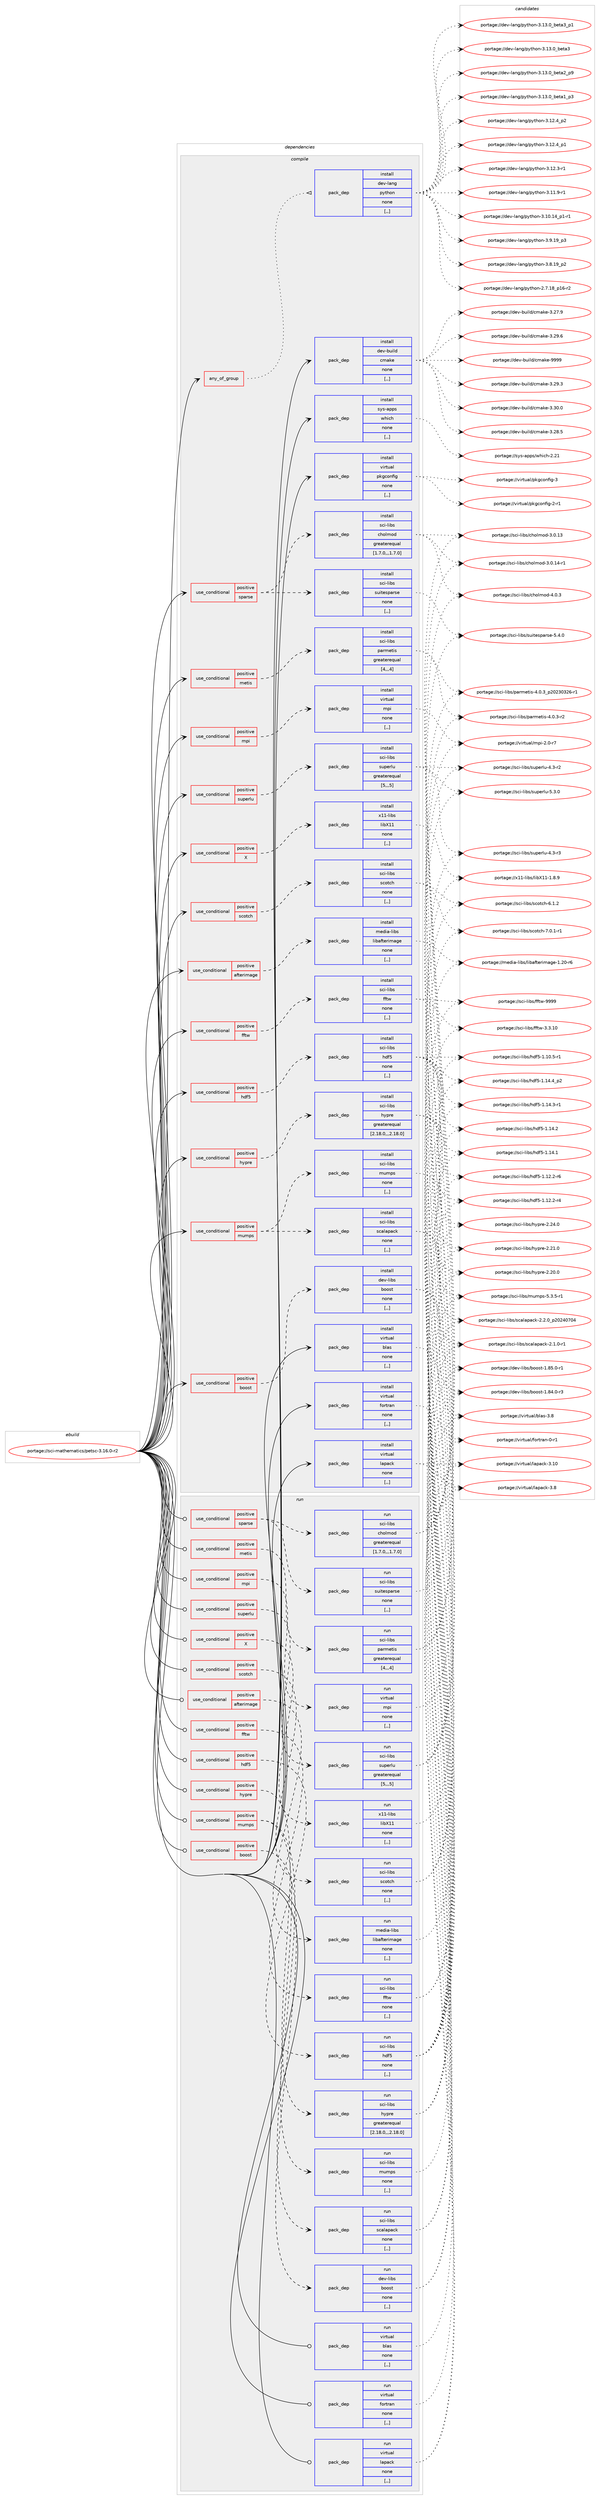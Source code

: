 digraph prolog {

# *************
# Graph options
# *************

newrank=true;
concentrate=true;
compound=true;
graph [rankdir=LR,fontname=Helvetica,fontsize=10,ranksep=1.5];#, ranksep=2.5, nodesep=0.2];
edge  [arrowhead=vee];
node  [fontname=Helvetica,fontsize=10];

# **********
# The ebuild
# **********

subgraph cluster_leftcol {
color=gray;
rank=same;
label=<<i>ebuild</i>>;
id [label="portage://sci-mathematics/petsc-3.16.0-r2", color=red, width=4, href="../sci-mathematics/petsc-3.16.0-r2.svg"];
}

# ****************
# The dependencies
# ****************

subgraph cluster_midcol {
color=gray;
label=<<i>dependencies</i>>;
subgraph cluster_compile {
fillcolor="#eeeeee";
style=filled;
label=<<i>compile</i>>;
subgraph any2677 {
dependency406835 [label=<<TABLE BORDER="0" CELLBORDER="1" CELLSPACING="0" CELLPADDING="4"><TR><TD CELLPADDING="10">any_of_group</TD></TR></TABLE>>, shape=none, color=red];subgraph pack295906 {
dependency406836 [label=<<TABLE BORDER="0" CELLBORDER="1" CELLSPACING="0" CELLPADDING="4" WIDTH="220"><TR><TD ROWSPAN="6" CELLPADDING="30">pack_dep</TD></TR><TR><TD WIDTH="110">install</TD></TR><TR><TD>dev-lang</TD></TR><TR><TD>python</TD></TR><TR><TD>none</TD></TR><TR><TD>[,,]</TD></TR></TABLE>>, shape=none, color=blue];
}
dependency406835:e -> dependency406836:w [weight=20,style="dotted",arrowhead="oinv"];
}
id:e -> dependency406835:w [weight=20,style="solid",arrowhead="vee"];
subgraph cond108031 {
dependency406837 [label=<<TABLE BORDER="0" CELLBORDER="1" CELLSPACING="0" CELLPADDING="4"><TR><TD ROWSPAN="3" CELLPADDING="10">use_conditional</TD></TR><TR><TD>positive</TD></TR><TR><TD>X</TD></TR></TABLE>>, shape=none, color=red];
subgraph pack295907 {
dependency406838 [label=<<TABLE BORDER="0" CELLBORDER="1" CELLSPACING="0" CELLPADDING="4" WIDTH="220"><TR><TD ROWSPAN="6" CELLPADDING="30">pack_dep</TD></TR><TR><TD WIDTH="110">install</TD></TR><TR><TD>x11-libs</TD></TR><TR><TD>libX11</TD></TR><TR><TD>none</TD></TR><TR><TD>[,,]</TD></TR></TABLE>>, shape=none, color=blue];
}
dependency406837:e -> dependency406838:w [weight=20,style="dashed",arrowhead="vee"];
}
id:e -> dependency406837:w [weight=20,style="solid",arrowhead="vee"];
subgraph cond108032 {
dependency406839 [label=<<TABLE BORDER="0" CELLBORDER="1" CELLSPACING="0" CELLPADDING="4"><TR><TD ROWSPAN="3" CELLPADDING="10">use_conditional</TD></TR><TR><TD>positive</TD></TR><TR><TD>afterimage</TD></TR></TABLE>>, shape=none, color=red];
subgraph pack295908 {
dependency406840 [label=<<TABLE BORDER="0" CELLBORDER="1" CELLSPACING="0" CELLPADDING="4" WIDTH="220"><TR><TD ROWSPAN="6" CELLPADDING="30">pack_dep</TD></TR><TR><TD WIDTH="110">install</TD></TR><TR><TD>media-libs</TD></TR><TR><TD>libafterimage</TD></TR><TR><TD>none</TD></TR><TR><TD>[,,]</TD></TR></TABLE>>, shape=none, color=blue];
}
dependency406839:e -> dependency406840:w [weight=20,style="dashed",arrowhead="vee"];
}
id:e -> dependency406839:w [weight=20,style="solid",arrowhead="vee"];
subgraph cond108033 {
dependency406841 [label=<<TABLE BORDER="0" CELLBORDER="1" CELLSPACING="0" CELLPADDING="4"><TR><TD ROWSPAN="3" CELLPADDING="10">use_conditional</TD></TR><TR><TD>positive</TD></TR><TR><TD>boost</TD></TR></TABLE>>, shape=none, color=red];
subgraph pack295909 {
dependency406842 [label=<<TABLE BORDER="0" CELLBORDER="1" CELLSPACING="0" CELLPADDING="4" WIDTH="220"><TR><TD ROWSPAN="6" CELLPADDING="30">pack_dep</TD></TR><TR><TD WIDTH="110">install</TD></TR><TR><TD>dev-libs</TD></TR><TR><TD>boost</TD></TR><TR><TD>none</TD></TR><TR><TD>[,,]</TD></TR></TABLE>>, shape=none, color=blue];
}
dependency406841:e -> dependency406842:w [weight=20,style="dashed",arrowhead="vee"];
}
id:e -> dependency406841:w [weight=20,style="solid",arrowhead="vee"];
subgraph cond108034 {
dependency406843 [label=<<TABLE BORDER="0" CELLBORDER="1" CELLSPACING="0" CELLPADDING="4"><TR><TD ROWSPAN="3" CELLPADDING="10">use_conditional</TD></TR><TR><TD>positive</TD></TR><TR><TD>fftw</TD></TR></TABLE>>, shape=none, color=red];
subgraph pack295910 {
dependency406844 [label=<<TABLE BORDER="0" CELLBORDER="1" CELLSPACING="0" CELLPADDING="4" WIDTH="220"><TR><TD ROWSPAN="6" CELLPADDING="30">pack_dep</TD></TR><TR><TD WIDTH="110">install</TD></TR><TR><TD>sci-libs</TD></TR><TR><TD>fftw</TD></TR><TR><TD>none</TD></TR><TR><TD>[,,]</TD></TR></TABLE>>, shape=none, color=blue];
}
dependency406843:e -> dependency406844:w [weight=20,style="dashed",arrowhead="vee"];
}
id:e -> dependency406843:w [weight=20,style="solid",arrowhead="vee"];
subgraph cond108035 {
dependency406845 [label=<<TABLE BORDER="0" CELLBORDER="1" CELLSPACING="0" CELLPADDING="4"><TR><TD ROWSPAN="3" CELLPADDING="10">use_conditional</TD></TR><TR><TD>positive</TD></TR><TR><TD>hdf5</TD></TR></TABLE>>, shape=none, color=red];
subgraph pack295911 {
dependency406846 [label=<<TABLE BORDER="0" CELLBORDER="1" CELLSPACING="0" CELLPADDING="4" WIDTH="220"><TR><TD ROWSPAN="6" CELLPADDING="30">pack_dep</TD></TR><TR><TD WIDTH="110">install</TD></TR><TR><TD>sci-libs</TD></TR><TR><TD>hdf5</TD></TR><TR><TD>none</TD></TR><TR><TD>[,,]</TD></TR></TABLE>>, shape=none, color=blue];
}
dependency406845:e -> dependency406846:w [weight=20,style="dashed",arrowhead="vee"];
}
id:e -> dependency406845:w [weight=20,style="solid",arrowhead="vee"];
subgraph cond108036 {
dependency406847 [label=<<TABLE BORDER="0" CELLBORDER="1" CELLSPACING="0" CELLPADDING="4"><TR><TD ROWSPAN="3" CELLPADDING="10">use_conditional</TD></TR><TR><TD>positive</TD></TR><TR><TD>hypre</TD></TR></TABLE>>, shape=none, color=red];
subgraph pack295912 {
dependency406848 [label=<<TABLE BORDER="0" CELLBORDER="1" CELLSPACING="0" CELLPADDING="4" WIDTH="220"><TR><TD ROWSPAN="6" CELLPADDING="30">pack_dep</TD></TR><TR><TD WIDTH="110">install</TD></TR><TR><TD>sci-libs</TD></TR><TR><TD>hypre</TD></TR><TR><TD>greaterequal</TD></TR><TR><TD>[2.18.0,,,2.18.0]</TD></TR></TABLE>>, shape=none, color=blue];
}
dependency406847:e -> dependency406848:w [weight=20,style="dashed",arrowhead="vee"];
}
id:e -> dependency406847:w [weight=20,style="solid",arrowhead="vee"];
subgraph cond108037 {
dependency406849 [label=<<TABLE BORDER="0" CELLBORDER="1" CELLSPACING="0" CELLPADDING="4"><TR><TD ROWSPAN="3" CELLPADDING="10">use_conditional</TD></TR><TR><TD>positive</TD></TR><TR><TD>metis</TD></TR></TABLE>>, shape=none, color=red];
subgraph pack295913 {
dependency406850 [label=<<TABLE BORDER="0" CELLBORDER="1" CELLSPACING="0" CELLPADDING="4" WIDTH="220"><TR><TD ROWSPAN="6" CELLPADDING="30">pack_dep</TD></TR><TR><TD WIDTH="110">install</TD></TR><TR><TD>sci-libs</TD></TR><TR><TD>parmetis</TD></TR><TR><TD>greaterequal</TD></TR><TR><TD>[4,,,4]</TD></TR></TABLE>>, shape=none, color=blue];
}
dependency406849:e -> dependency406850:w [weight=20,style="dashed",arrowhead="vee"];
}
id:e -> dependency406849:w [weight=20,style="solid",arrowhead="vee"];
subgraph cond108038 {
dependency406851 [label=<<TABLE BORDER="0" CELLBORDER="1" CELLSPACING="0" CELLPADDING="4"><TR><TD ROWSPAN="3" CELLPADDING="10">use_conditional</TD></TR><TR><TD>positive</TD></TR><TR><TD>mpi</TD></TR></TABLE>>, shape=none, color=red];
subgraph pack295914 {
dependency406852 [label=<<TABLE BORDER="0" CELLBORDER="1" CELLSPACING="0" CELLPADDING="4" WIDTH="220"><TR><TD ROWSPAN="6" CELLPADDING="30">pack_dep</TD></TR><TR><TD WIDTH="110">install</TD></TR><TR><TD>virtual</TD></TR><TR><TD>mpi</TD></TR><TR><TD>none</TD></TR><TR><TD>[,,]</TD></TR></TABLE>>, shape=none, color=blue];
}
dependency406851:e -> dependency406852:w [weight=20,style="dashed",arrowhead="vee"];
}
id:e -> dependency406851:w [weight=20,style="solid",arrowhead="vee"];
subgraph cond108039 {
dependency406853 [label=<<TABLE BORDER="0" CELLBORDER="1" CELLSPACING="0" CELLPADDING="4"><TR><TD ROWSPAN="3" CELLPADDING="10">use_conditional</TD></TR><TR><TD>positive</TD></TR><TR><TD>mumps</TD></TR></TABLE>>, shape=none, color=red];
subgraph pack295915 {
dependency406854 [label=<<TABLE BORDER="0" CELLBORDER="1" CELLSPACING="0" CELLPADDING="4" WIDTH="220"><TR><TD ROWSPAN="6" CELLPADDING="30">pack_dep</TD></TR><TR><TD WIDTH="110">install</TD></TR><TR><TD>sci-libs</TD></TR><TR><TD>mumps</TD></TR><TR><TD>none</TD></TR><TR><TD>[,,]</TD></TR></TABLE>>, shape=none, color=blue];
}
dependency406853:e -> dependency406854:w [weight=20,style="dashed",arrowhead="vee"];
subgraph pack295916 {
dependency406855 [label=<<TABLE BORDER="0" CELLBORDER="1" CELLSPACING="0" CELLPADDING="4" WIDTH="220"><TR><TD ROWSPAN="6" CELLPADDING="30">pack_dep</TD></TR><TR><TD WIDTH="110">install</TD></TR><TR><TD>sci-libs</TD></TR><TR><TD>scalapack</TD></TR><TR><TD>none</TD></TR><TR><TD>[,,]</TD></TR></TABLE>>, shape=none, color=blue];
}
dependency406853:e -> dependency406855:w [weight=20,style="dashed",arrowhead="vee"];
}
id:e -> dependency406853:w [weight=20,style="solid",arrowhead="vee"];
subgraph cond108040 {
dependency406856 [label=<<TABLE BORDER="0" CELLBORDER="1" CELLSPACING="0" CELLPADDING="4"><TR><TD ROWSPAN="3" CELLPADDING="10">use_conditional</TD></TR><TR><TD>positive</TD></TR><TR><TD>scotch</TD></TR></TABLE>>, shape=none, color=red];
subgraph pack295917 {
dependency406857 [label=<<TABLE BORDER="0" CELLBORDER="1" CELLSPACING="0" CELLPADDING="4" WIDTH="220"><TR><TD ROWSPAN="6" CELLPADDING="30">pack_dep</TD></TR><TR><TD WIDTH="110">install</TD></TR><TR><TD>sci-libs</TD></TR><TR><TD>scotch</TD></TR><TR><TD>none</TD></TR><TR><TD>[,,]</TD></TR></TABLE>>, shape=none, color=blue];
}
dependency406856:e -> dependency406857:w [weight=20,style="dashed",arrowhead="vee"];
}
id:e -> dependency406856:w [weight=20,style="solid",arrowhead="vee"];
subgraph cond108041 {
dependency406858 [label=<<TABLE BORDER="0" CELLBORDER="1" CELLSPACING="0" CELLPADDING="4"><TR><TD ROWSPAN="3" CELLPADDING="10">use_conditional</TD></TR><TR><TD>positive</TD></TR><TR><TD>sparse</TD></TR></TABLE>>, shape=none, color=red];
subgraph pack295918 {
dependency406859 [label=<<TABLE BORDER="0" CELLBORDER="1" CELLSPACING="0" CELLPADDING="4" WIDTH="220"><TR><TD ROWSPAN="6" CELLPADDING="30">pack_dep</TD></TR><TR><TD WIDTH="110">install</TD></TR><TR><TD>sci-libs</TD></TR><TR><TD>suitesparse</TD></TR><TR><TD>none</TD></TR><TR><TD>[,,]</TD></TR></TABLE>>, shape=none, color=blue];
}
dependency406858:e -> dependency406859:w [weight=20,style="dashed",arrowhead="vee"];
subgraph pack295919 {
dependency406860 [label=<<TABLE BORDER="0" CELLBORDER="1" CELLSPACING="0" CELLPADDING="4" WIDTH="220"><TR><TD ROWSPAN="6" CELLPADDING="30">pack_dep</TD></TR><TR><TD WIDTH="110">install</TD></TR><TR><TD>sci-libs</TD></TR><TR><TD>cholmod</TD></TR><TR><TD>greaterequal</TD></TR><TR><TD>[1.7.0,,,1.7.0]</TD></TR></TABLE>>, shape=none, color=blue];
}
dependency406858:e -> dependency406860:w [weight=20,style="dashed",arrowhead="vee"];
}
id:e -> dependency406858:w [weight=20,style="solid",arrowhead="vee"];
subgraph cond108042 {
dependency406861 [label=<<TABLE BORDER="0" CELLBORDER="1" CELLSPACING="0" CELLPADDING="4"><TR><TD ROWSPAN="3" CELLPADDING="10">use_conditional</TD></TR><TR><TD>positive</TD></TR><TR><TD>superlu</TD></TR></TABLE>>, shape=none, color=red];
subgraph pack295920 {
dependency406862 [label=<<TABLE BORDER="0" CELLBORDER="1" CELLSPACING="0" CELLPADDING="4" WIDTH="220"><TR><TD ROWSPAN="6" CELLPADDING="30">pack_dep</TD></TR><TR><TD WIDTH="110">install</TD></TR><TR><TD>sci-libs</TD></TR><TR><TD>superlu</TD></TR><TR><TD>greaterequal</TD></TR><TR><TD>[5,,,5]</TD></TR></TABLE>>, shape=none, color=blue];
}
dependency406861:e -> dependency406862:w [weight=20,style="dashed",arrowhead="vee"];
}
id:e -> dependency406861:w [weight=20,style="solid",arrowhead="vee"];
subgraph pack295921 {
dependency406863 [label=<<TABLE BORDER="0" CELLBORDER="1" CELLSPACING="0" CELLPADDING="4" WIDTH="220"><TR><TD ROWSPAN="6" CELLPADDING="30">pack_dep</TD></TR><TR><TD WIDTH="110">install</TD></TR><TR><TD>dev-build</TD></TR><TR><TD>cmake</TD></TR><TR><TD>none</TD></TR><TR><TD>[,,]</TD></TR></TABLE>>, shape=none, color=blue];
}
id:e -> dependency406863:w [weight=20,style="solid",arrowhead="vee"];
subgraph pack295922 {
dependency406864 [label=<<TABLE BORDER="0" CELLBORDER="1" CELLSPACING="0" CELLPADDING="4" WIDTH="220"><TR><TD ROWSPAN="6" CELLPADDING="30">pack_dep</TD></TR><TR><TD WIDTH="110">install</TD></TR><TR><TD>sys-apps</TD></TR><TR><TD>which</TD></TR><TR><TD>none</TD></TR><TR><TD>[,,]</TD></TR></TABLE>>, shape=none, color=blue];
}
id:e -> dependency406864:w [weight=20,style="solid",arrowhead="vee"];
subgraph pack295923 {
dependency406865 [label=<<TABLE BORDER="0" CELLBORDER="1" CELLSPACING="0" CELLPADDING="4" WIDTH="220"><TR><TD ROWSPAN="6" CELLPADDING="30">pack_dep</TD></TR><TR><TD WIDTH="110">install</TD></TR><TR><TD>virtual</TD></TR><TR><TD>blas</TD></TR><TR><TD>none</TD></TR><TR><TD>[,,]</TD></TR></TABLE>>, shape=none, color=blue];
}
id:e -> dependency406865:w [weight=20,style="solid",arrowhead="vee"];
subgraph pack295924 {
dependency406866 [label=<<TABLE BORDER="0" CELLBORDER="1" CELLSPACING="0" CELLPADDING="4" WIDTH="220"><TR><TD ROWSPAN="6" CELLPADDING="30">pack_dep</TD></TR><TR><TD WIDTH="110">install</TD></TR><TR><TD>virtual</TD></TR><TR><TD>fortran</TD></TR><TR><TD>none</TD></TR><TR><TD>[,,]</TD></TR></TABLE>>, shape=none, color=blue];
}
id:e -> dependency406866:w [weight=20,style="solid",arrowhead="vee"];
subgraph pack295925 {
dependency406867 [label=<<TABLE BORDER="0" CELLBORDER="1" CELLSPACING="0" CELLPADDING="4" WIDTH="220"><TR><TD ROWSPAN="6" CELLPADDING="30">pack_dep</TD></TR><TR><TD WIDTH="110">install</TD></TR><TR><TD>virtual</TD></TR><TR><TD>lapack</TD></TR><TR><TD>none</TD></TR><TR><TD>[,,]</TD></TR></TABLE>>, shape=none, color=blue];
}
id:e -> dependency406867:w [weight=20,style="solid",arrowhead="vee"];
subgraph pack295926 {
dependency406868 [label=<<TABLE BORDER="0" CELLBORDER="1" CELLSPACING="0" CELLPADDING="4" WIDTH="220"><TR><TD ROWSPAN="6" CELLPADDING="30">pack_dep</TD></TR><TR><TD WIDTH="110">install</TD></TR><TR><TD>virtual</TD></TR><TR><TD>pkgconfig</TD></TR><TR><TD>none</TD></TR><TR><TD>[,,]</TD></TR></TABLE>>, shape=none, color=blue];
}
id:e -> dependency406868:w [weight=20,style="solid",arrowhead="vee"];
}
subgraph cluster_compileandrun {
fillcolor="#eeeeee";
style=filled;
label=<<i>compile and run</i>>;
}
subgraph cluster_run {
fillcolor="#eeeeee";
style=filled;
label=<<i>run</i>>;
subgraph cond108043 {
dependency406869 [label=<<TABLE BORDER="0" CELLBORDER="1" CELLSPACING="0" CELLPADDING="4"><TR><TD ROWSPAN="3" CELLPADDING="10">use_conditional</TD></TR><TR><TD>positive</TD></TR><TR><TD>X</TD></TR></TABLE>>, shape=none, color=red];
subgraph pack295927 {
dependency406870 [label=<<TABLE BORDER="0" CELLBORDER="1" CELLSPACING="0" CELLPADDING="4" WIDTH="220"><TR><TD ROWSPAN="6" CELLPADDING="30">pack_dep</TD></TR><TR><TD WIDTH="110">run</TD></TR><TR><TD>x11-libs</TD></TR><TR><TD>libX11</TD></TR><TR><TD>none</TD></TR><TR><TD>[,,]</TD></TR></TABLE>>, shape=none, color=blue];
}
dependency406869:e -> dependency406870:w [weight=20,style="dashed",arrowhead="vee"];
}
id:e -> dependency406869:w [weight=20,style="solid",arrowhead="odot"];
subgraph cond108044 {
dependency406871 [label=<<TABLE BORDER="0" CELLBORDER="1" CELLSPACING="0" CELLPADDING="4"><TR><TD ROWSPAN="3" CELLPADDING="10">use_conditional</TD></TR><TR><TD>positive</TD></TR><TR><TD>afterimage</TD></TR></TABLE>>, shape=none, color=red];
subgraph pack295928 {
dependency406872 [label=<<TABLE BORDER="0" CELLBORDER="1" CELLSPACING="0" CELLPADDING="4" WIDTH="220"><TR><TD ROWSPAN="6" CELLPADDING="30">pack_dep</TD></TR><TR><TD WIDTH="110">run</TD></TR><TR><TD>media-libs</TD></TR><TR><TD>libafterimage</TD></TR><TR><TD>none</TD></TR><TR><TD>[,,]</TD></TR></TABLE>>, shape=none, color=blue];
}
dependency406871:e -> dependency406872:w [weight=20,style="dashed",arrowhead="vee"];
}
id:e -> dependency406871:w [weight=20,style="solid",arrowhead="odot"];
subgraph cond108045 {
dependency406873 [label=<<TABLE BORDER="0" CELLBORDER="1" CELLSPACING="0" CELLPADDING="4"><TR><TD ROWSPAN="3" CELLPADDING="10">use_conditional</TD></TR><TR><TD>positive</TD></TR><TR><TD>boost</TD></TR></TABLE>>, shape=none, color=red];
subgraph pack295929 {
dependency406874 [label=<<TABLE BORDER="0" CELLBORDER="1" CELLSPACING="0" CELLPADDING="4" WIDTH="220"><TR><TD ROWSPAN="6" CELLPADDING="30">pack_dep</TD></TR><TR><TD WIDTH="110">run</TD></TR><TR><TD>dev-libs</TD></TR><TR><TD>boost</TD></TR><TR><TD>none</TD></TR><TR><TD>[,,]</TD></TR></TABLE>>, shape=none, color=blue];
}
dependency406873:e -> dependency406874:w [weight=20,style="dashed",arrowhead="vee"];
}
id:e -> dependency406873:w [weight=20,style="solid",arrowhead="odot"];
subgraph cond108046 {
dependency406875 [label=<<TABLE BORDER="0" CELLBORDER="1" CELLSPACING="0" CELLPADDING="4"><TR><TD ROWSPAN="3" CELLPADDING="10">use_conditional</TD></TR><TR><TD>positive</TD></TR><TR><TD>fftw</TD></TR></TABLE>>, shape=none, color=red];
subgraph pack295930 {
dependency406876 [label=<<TABLE BORDER="0" CELLBORDER="1" CELLSPACING="0" CELLPADDING="4" WIDTH="220"><TR><TD ROWSPAN="6" CELLPADDING="30">pack_dep</TD></TR><TR><TD WIDTH="110">run</TD></TR><TR><TD>sci-libs</TD></TR><TR><TD>fftw</TD></TR><TR><TD>none</TD></TR><TR><TD>[,,]</TD></TR></TABLE>>, shape=none, color=blue];
}
dependency406875:e -> dependency406876:w [weight=20,style="dashed",arrowhead="vee"];
}
id:e -> dependency406875:w [weight=20,style="solid",arrowhead="odot"];
subgraph cond108047 {
dependency406877 [label=<<TABLE BORDER="0" CELLBORDER="1" CELLSPACING="0" CELLPADDING="4"><TR><TD ROWSPAN="3" CELLPADDING="10">use_conditional</TD></TR><TR><TD>positive</TD></TR><TR><TD>hdf5</TD></TR></TABLE>>, shape=none, color=red];
subgraph pack295931 {
dependency406878 [label=<<TABLE BORDER="0" CELLBORDER="1" CELLSPACING="0" CELLPADDING="4" WIDTH="220"><TR><TD ROWSPAN="6" CELLPADDING="30">pack_dep</TD></TR><TR><TD WIDTH="110">run</TD></TR><TR><TD>sci-libs</TD></TR><TR><TD>hdf5</TD></TR><TR><TD>none</TD></TR><TR><TD>[,,]</TD></TR></TABLE>>, shape=none, color=blue];
}
dependency406877:e -> dependency406878:w [weight=20,style="dashed",arrowhead="vee"];
}
id:e -> dependency406877:w [weight=20,style="solid",arrowhead="odot"];
subgraph cond108048 {
dependency406879 [label=<<TABLE BORDER="0" CELLBORDER="1" CELLSPACING="0" CELLPADDING="4"><TR><TD ROWSPAN="3" CELLPADDING="10">use_conditional</TD></TR><TR><TD>positive</TD></TR><TR><TD>hypre</TD></TR></TABLE>>, shape=none, color=red];
subgraph pack295932 {
dependency406880 [label=<<TABLE BORDER="0" CELLBORDER="1" CELLSPACING="0" CELLPADDING="4" WIDTH="220"><TR><TD ROWSPAN="6" CELLPADDING="30">pack_dep</TD></TR><TR><TD WIDTH="110">run</TD></TR><TR><TD>sci-libs</TD></TR><TR><TD>hypre</TD></TR><TR><TD>greaterequal</TD></TR><TR><TD>[2.18.0,,,2.18.0]</TD></TR></TABLE>>, shape=none, color=blue];
}
dependency406879:e -> dependency406880:w [weight=20,style="dashed",arrowhead="vee"];
}
id:e -> dependency406879:w [weight=20,style="solid",arrowhead="odot"];
subgraph cond108049 {
dependency406881 [label=<<TABLE BORDER="0" CELLBORDER="1" CELLSPACING="0" CELLPADDING="4"><TR><TD ROWSPAN="3" CELLPADDING="10">use_conditional</TD></TR><TR><TD>positive</TD></TR><TR><TD>metis</TD></TR></TABLE>>, shape=none, color=red];
subgraph pack295933 {
dependency406882 [label=<<TABLE BORDER="0" CELLBORDER="1" CELLSPACING="0" CELLPADDING="4" WIDTH="220"><TR><TD ROWSPAN="6" CELLPADDING="30">pack_dep</TD></TR><TR><TD WIDTH="110">run</TD></TR><TR><TD>sci-libs</TD></TR><TR><TD>parmetis</TD></TR><TR><TD>greaterequal</TD></TR><TR><TD>[4,,,4]</TD></TR></TABLE>>, shape=none, color=blue];
}
dependency406881:e -> dependency406882:w [weight=20,style="dashed",arrowhead="vee"];
}
id:e -> dependency406881:w [weight=20,style="solid",arrowhead="odot"];
subgraph cond108050 {
dependency406883 [label=<<TABLE BORDER="0" CELLBORDER="1" CELLSPACING="0" CELLPADDING="4"><TR><TD ROWSPAN="3" CELLPADDING="10">use_conditional</TD></TR><TR><TD>positive</TD></TR><TR><TD>mpi</TD></TR></TABLE>>, shape=none, color=red];
subgraph pack295934 {
dependency406884 [label=<<TABLE BORDER="0" CELLBORDER="1" CELLSPACING="0" CELLPADDING="4" WIDTH="220"><TR><TD ROWSPAN="6" CELLPADDING="30">pack_dep</TD></TR><TR><TD WIDTH="110">run</TD></TR><TR><TD>virtual</TD></TR><TR><TD>mpi</TD></TR><TR><TD>none</TD></TR><TR><TD>[,,]</TD></TR></TABLE>>, shape=none, color=blue];
}
dependency406883:e -> dependency406884:w [weight=20,style="dashed",arrowhead="vee"];
}
id:e -> dependency406883:w [weight=20,style="solid",arrowhead="odot"];
subgraph cond108051 {
dependency406885 [label=<<TABLE BORDER="0" CELLBORDER="1" CELLSPACING="0" CELLPADDING="4"><TR><TD ROWSPAN="3" CELLPADDING="10">use_conditional</TD></TR><TR><TD>positive</TD></TR><TR><TD>mumps</TD></TR></TABLE>>, shape=none, color=red];
subgraph pack295935 {
dependency406886 [label=<<TABLE BORDER="0" CELLBORDER="1" CELLSPACING="0" CELLPADDING="4" WIDTH="220"><TR><TD ROWSPAN="6" CELLPADDING="30">pack_dep</TD></TR><TR><TD WIDTH="110">run</TD></TR><TR><TD>sci-libs</TD></TR><TR><TD>mumps</TD></TR><TR><TD>none</TD></TR><TR><TD>[,,]</TD></TR></TABLE>>, shape=none, color=blue];
}
dependency406885:e -> dependency406886:w [weight=20,style="dashed",arrowhead="vee"];
subgraph pack295936 {
dependency406887 [label=<<TABLE BORDER="0" CELLBORDER="1" CELLSPACING="0" CELLPADDING="4" WIDTH="220"><TR><TD ROWSPAN="6" CELLPADDING="30">pack_dep</TD></TR><TR><TD WIDTH="110">run</TD></TR><TR><TD>sci-libs</TD></TR><TR><TD>scalapack</TD></TR><TR><TD>none</TD></TR><TR><TD>[,,]</TD></TR></TABLE>>, shape=none, color=blue];
}
dependency406885:e -> dependency406887:w [weight=20,style="dashed",arrowhead="vee"];
}
id:e -> dependency406885:w [weight=20,style="solid",arrowhead="odot"];
subgraph cond108052 {
dependency406888 [label=<<TABLE BORDER="0" CELLBORDER="1" CELLSPACING="0" CELLPADDING="4"><TR><TD ROWSPAN="3" CELLPADDING="10">use_conditional</TD></TR><TR><TD>positive</TD></TR><TR><TD>scotch</TD></TR></TABLE>>, shape=none, color=red];
subgraph pack295937 {
dependency406889 [label=<<TABLE BORDER="0" CELLBORDER="1" CELLSPACING="0" CELLPADDING="4" WIDTH="220"><TR><TD ROWSPAN="6" CELLPADDING="30">pack_dep</TD></TR><TR><TD WIDTH="110">run</TD></TR><TR><TD>sci-libs</TD></TR><TR><TD>scotch</TD></TR><TR><TD>none</TD></TR><TR><TD>[,,]</TD></TR></TABLE>>, shape=none, color=blue];
}
dependency406888:e -> dependency406889:w [weight=20,style="dashed",arrowhead="vee"];
}
id:e -> dependency406888:w [weight=20,style="solid",arrowhead="odot"];
subgraph cond108053 {
dependency406890 [label=<<TABLE BORDER="0" CELLBORDER="1" CELLSPACING="0" CELLPADDING="4"><TR><TD ROWSPAN="3" CELLPADDING="10">use_conditional</TD></TR><TR><TD>positive</TD></TR><TR><TD>sparse</TD></TR></TABLE>>, shape=none, color=red];
subgraph pack295938 {
dependency406891 [label=<<TABLE BORDER="0" CELLBORDER="1" CELLSPACING="0" CELLPADDING="4" WIDTH="220"><TR><TD ROWSPAN="6" CELLPADDING="30">pack_dep</TD></TR><TR><TD WIDTH="110">run</TD></TR><TR><TD>sci-libs</TD></TR><TR><TD>suitesparse</TD></TR><TR><TD>none</TD></TR><TR><TD>[,,]</TD></TR></TABLE>>, shape=none, color=blue];
}
dependency406890:e -> dependency406891:w [weight=20,style="dashed",arrowhead="vee"];
subgraph pack295939 {
dependency406892 [label=<<TABLE BORDER="0" CELLBORDER="1" CELLSPACING="0" CELLPADDING="4" WIDTH="220"><TR><TD ROWSPAN="6" CELLPADDING="30">pack_dep</TD></TR><TR><TD WIDTH="110">run</TD></TR><TR><TD>sci-libs</TD></TR><TR><TD>cholmod</TD></TR><TR><TD>greaterequal</TD></TR><TR><TD>[1.7.0,,,1.7.0]</TD></TR></TABLE>>, shape=none, color=blue];
}
dependency406890:e -> dependency406892:w [weight=20,style="dashed",arrowhead="vee"];
}
id:e -> dependency406890:w [weight=20,style="solid",arrowhead="odot"];
subgraph cond108054 {
dependency406893 [label=<<TABLE BORDER="0" CELLBORDER="1" CELLSPACING="0" CELLPADDING="4"><TR><TD ROWSPAN="3" CELLPADDING="10">use_conditional</TD></TR><TR><TD>positive</TD></TR><TR><TD>superlu</TD></TR></TABLE>>, shape=none, color=red];
subgraph pack295940 {
dependency406894 [label=<<TABLE BORDER="0" CELLBORDER="1" CELLSPACING="0" CELLPADDING="4" WIDTH="220"><TR><TD ROWSPAN="6" CELLPADDING="30">pack_dep</TD></TR><TR><TD WIDTH="110">run</TD></TR><TR><TD>sci-libs</TD></TR><TR><TD>superlu</TD></TR><TR><TD>greaterequal</TD></TR><TR><TD>[5,,,5]</TD></TR></TABLE>>, shape=none, color=blue];
}
dependency406893:e -> dependency406894:w [weight=20,style="dashed",arrowhead="vee"];
}
id:e -> dependency406893:w [weight=20,style="solid",arrowhead="odot"];
subgraph pack295941 {
dependency406895 [label=<<TABLE BORDER="0" CELLBORDER="1" CELLSPACING="0" CELLPADDING="4" WIDTH="220"><TR><TD ROWSPAN="6" CELLPADDING="30">pack_dep</TD></TR><TR><TD WIDTH="110">run</TD></TR><TR><TD>virtual</TD></TR><TR><TD>blas</TD></TR><TR><TD>none</TD></TR><TR><TD>[,,]</TD></TR></TABLE>>, shape=none, color=blue];
}
id:e -> dependency406895:w [weight=20,style="solid",arrowhead="odot"];
subgraph pack295942 {
dependency406896 [label=<<TABLE BORDER="0" CELLBORDER="1" CELLSPACING="0" CELLPADDING="4" WIDTH="220"><TR><TD ROWSPAN="6" CELLPADDING="30">pack_dep</TD></TR><TR><TD WIDTH="110">run</TD></TR><TR><TD>virtual</TD></TR><TR><TD>fortran</TD></TR><TR><TD>none</TD></TR><TR><TD>[,,]</TD></TR></TABLE>>, shape=none, color=blue];
}
id:e -> dependency406896:w [weight=20,style="solid",arrowhead="odot"];
subgraph pack295943 {
dependency406897 [label=<<TABLE BORDER="0" CELLBORDER="1" CELLSPACING="0" CELLPADDING="4" WIDTH="220"><TR><TD ROWSPAN="6" CELLPADDING="30">pack_dep</TD></TR><TR><TD WIDTH="110">run</TD></TR><TR><TD>virtual</TD></TR><TR><TD>lapack</TD></TR><TR><TD>none</TD></TR><TR><TD>[,,]</TD></TR></TABLE>>, shape=none, color=blue];
}
id:e -> dependency406897:w [weight=20,style="solid",arrowhead="odot"];
}
}

# **************
# The candidates
# **************

subgraph cluster_choices {
rank=same;
color=gray;
label=<<i>candidates</i>>;

subgraph choice295906 {
color=black;
nodesep=1;
choice10010111845108971101034711212111610411111045514649514648959810111697519511249 [label="portage://dev-lang/python-3.13.0_beta3_p1", color=red, width=4,href="../dev-lang/python-3.13.0_beta3_p1.svg"];
choice1001011184510897110103471121211161041111104551464951464895981011169751 [label="portage://dev-lang/python-3.13.0_beta3", color=red, width=4,href="../dev-lang/python-3.13.0_beta3.svg"];
choice10010111845108971101034711212111610411111045514649514648959810111697509511257 [label="portage://dev-lang/python-3.13.0_beta2_p9", color=red, width=4,href="../dev-lang/python-3.13.0_beta2_p9.svg"];
choice10010111845108971101034711212111610411111045514649514648959810111697499511251 [label="portage://dev-lang/python-3.13.0_beta1_p3", color=red, width=4,href="../dev-lang/python-3.13.0_beta1_p3.svg"];
choice100101118451089711010347112121116104111110455146495046529511250 [label="portage://dev-lang/python-3.12.4_p2", color=red, width=4,href="../dev-lang/python-3.12.4_p2.svg"];
choice100101118451089711010347112121116104111110455146495046529511249 [label="portage://dev-lang/python-3.12.4_p1", color=red, width=4,href="../dev-lang/python-3.12.4_p1.svg"];
choice100101118451089711010347112121116104111110455146495046514511449 [label="portage://dev-lang/python-3.12.3-r1", color=red, width=4,href="../dev-lang/python-3.12.3-r1.svg"];
choice100101118451089711010347112121116104111110455146494946574511449 [label="portage://dev-lang/python-3.11.9-r1", color=red, width=4,href="../dev-lang/python-3.11.9-r1.svg"];
choice100101118451089711010347112121116104111110455146494846495295112494511449 [label="portage://dev-lang/python-3.10.14_p1-r1", color=red, width=4,href="../dev-lang/python-3.10.14_p1-r1.svg"];
choice100101118451089711010347112121116104111110455146574649579511251 [label="portage://dev-lang/python-3.9.19_p3", color=red, width=4,href="../dev-lang/python-3.9.19_p3.svg"];
choice100101118451089711010347112121116104111110455146564649579511250 [label="portage://dev-lang/python-3.8.19_p2", color=red, width=4,href="../dev-lang/python-3.8.19_p2.svg"];
choice100101118451089711010347112121116104111110455046554649569511249544511450 [label="portage://dev-lang/python-2.7.18_p16-r2", color=red, width=4,href="../dev-lang/python-2.7.18_p16-r2.svg"];
dependency406836:e -> choice10010111845108971101034711212111610411111045514649514648959810111697519511249:w [style=dotted,weight="100"];
dependency406836:e -> choice1001011184510897110103471121211161041111104551464951464895981011169751:w [style=dotted,weight="100"];
dependency406836:e -> choice10010111845108971101034711212111610411111045514649514648959810111697509511257:w [style=dotted,weight="100"];
dependency406836:e -> choice10010111845108971101034711212111610411111045514649514648959810111697499511251:w [style=dotted,weight="100"];
dependency406836:e -> choice100101118451089711010347112121116104111110455146495046529511250:w [style=dotted,weight="100"];
dependency406836:e -> choice100101118451089711010347112121116104111110455146495046529511249:w [style=dotted,weight="100"];
dependency406836:e -> choice100101118451089711010347112121116104111110455146495046514511449:w [style=dotted,weight="100"];
dependency406836:e -> choice100101118451089711010347112121116104111110455146494946574511449:w [style=dotted,weight="100"];
dependency406836:e -> choice100101118451089711010347112121116104111110455146494846495295112494511449:w [style=dotted,weight="100"];
dependency406836:e -> choice100101118451089711010347112121116104111110455146574649579511251:w [style=dotted,weight="100"];
dependency406836:e -> choice100101118451089711010347112121116104111110455146564649579511250:w [style=dotted,weight="100"];
dependency406836:e -> choice100101118451089711010347112121116104111110455046554649569511249544511450:w [style=dotted,weight="100"];
}
subgraph choice295907 {
color=black;
nodesep=1;
choice120494945108105981154710810598884949454946564657 [label="portage://x11-libs/libX11-1.8.9", color=red, width=4,href="../x11-libs/libX11-1.8.9.svg"];
dependency406838:e -> choice120494945108105981154710810598884949454946564657:w [style=dotted,weight="100"];
}
subgraph choice295908 {
color=black;
nodesep=1;
choice1091011001059745108105981154710810598971021161011141051099710310145494650484511454 [label="portage://media-libs/libafterimage-1.20-r6", color=red, width=4,href="../media-libs/libafterimage-1.20-r6.svg"];
dependency406840:e -> choice1091011001059745108105981154710810598971021161011141051099710310145494650484511454:w [style=dotted,weight="100"];
}
subgraph choice295909 {
color=black;
nodesep=1;
choice10010111845108105981154798111111115116454946565346484511449 [label="portage://dev-libs/boost-1.85.0-r1", color=red, width=4,href="../dev-libs/boost-1.85.0-r1.svg"];
choice10010111845108105981154798111111115116454946565246484511451 [label="portage://dev-libs/boost-1.84.0-r3", color=red, width=4,href="../dev-libs/boost-1.84.0-r3.svg"];
dependency406842:e -> choice10010111845108105981154798111111115116454946565346484511449:w [style=dotted,weight="100"];
dependency406842:e -> choice10010111845108105981154798111111115116454946565246484511451:w [style=dotted,weight="100"];
}
subgraph choice295910 {
color=black;
nodesep=1;
choice115991054510810598115471021021161194557575757 [label="portage://sci-libs/fftw-9999", color=red, width=4,href="../sci-libs/fftw-9999.svg"];
choice1159910545108105981154710210211611945514651464948 [label="portage://sci-libs/fftw-3.3.10", color=red, width=4,href="../sci-libs/fftw-3.3.10.svg"];
dependency406844:e -> choice115991054510810598115471021021161194557575757:w [style=dotted,weight="100"];
dependency406844:e -> choice1159910545108105981154710210211611945514651464948:w [style=dotted,weight="100"];
}
subgraph choice295911 {
color=black;
nodesep=1;
choice1159910545108105981154710410010253454946495246529511250 [label="portage://sci-libs/hdf5-1.14.4_p2", color=red, width=4,href="../sci-libs/hdf5-1.14.4_p2.svg"];
choice1159910545108105981154710410010253454946495246514511449 [label="portage://sci-libs/hdf5-1.14.3-r1", color=red, width=4,href="../sci-libs/hdf5-1.14.3-r1.svg"];
choice115991054510810598115471041001025345494649524650 [label="portage://sci-libs/hdf5-1.14.2", color=red, width=4,href="../sci-libs/hdf5-1.14.2.svg"];
choice115991054510810598115471041001025345494649524649 [label="portage://sci-libs/hdf5-1.14.1", color=red, width=4,href="../sci-libs/hdf5-1.14.1.svg"];
choice1159910545108105981154710410010253454946495046504511454 [label="portage://sci-libs/hdf5-1.12.2-r6", color=red, width=4,href="../sci-libs/hdf5-1.12.2-r6.svg"];
choice1159910545108105981154710410010253454946495046504511452 [label="portage://sci-libs/hdf5-1.12.2-r4", color=red, width=4,href="../sci-libs/hdf5-1.12.2-r4.svg"];
choice1159910545108105981154710410010253454946494846534511449 [label="portage://sci-libs/hdf5-1.10.5-r1", color=red, width=4,href="../sci-libs/hdf5-1.10.5-r1.svg"];
dependency406846:e -> choice1159910545108105981154710410010253454946495246529511250:w [style=dotted,weight="100"];
dependency406846:e -> choice1159910545108105981154710410010253454946495246514511449:w [style=dotted,weight="100"];
dependency406846:e -> choice115991054510810598115471041001025345494649524650:w [style=dotted,weight="100"];
dependency406846:e -> choice115991054510810598115471041001025345494649524649:w [style=dotted,weight="100"];
dependency406846:e -> choice1159910545108105981154710410010253454946495046504511454:w [style=dotted,weight="100"];
dependency406846:e -> choice1159910545108105981154710410010253454946495046504511452:w [style=dotted,weight="100"];
dependency406846:e -> choice1159910545108105981154710410010253454946494846534511449:w [style=dotted,weight="100"];
}
subgraph choice295912 {
color=black;
nodesep=1;
choice1159910545108105981154710412111211410145504650524648 [label="portage://sci-libs/hypre-2.24.0", color=red, width=4,href="../sci-libs/hypre-2.24.0.svg"];
choice1159910545108105981154710412111211410145504650494648 [label="portage://sci-libs/hypre-2.21.0", color=red, width=4,href="../sci-libs/hypre-2.21.0.svg"];
choice1159910545108105981154710412111211410145504650484648 [label="portage://sci-libs/hypre-2.20.0", color=red, width=4,href="../sci-libs/hypre-2.20.0.svg"];
dependency406848:e -> choice1159910545108105981154710412111211410145504650524648:w [style=dotted,weight="100"];
dependency406848:e -> choice1159910545108105981154710412111211410145504650494648:w [style=dotted,weight="100"];
dependency406848:e -> choice1159910545108105981154710412111211410145504650484648:w [style=dotted,weight="100"];
}
subgraph choice295913 {
color=black;
nodesep=1;
choice11599105451081059811547112971141091011161051154552464846519511250485051485150544511449 [label="portage://sci-libs/parmetis-4.0.3_p20230326-r1", color=red, width=4,href="../sci-libs/parmetis-4.0.3_p20230326-r1.svg"];
choice11599105451081059811547112971141091011161051154552464846514511450 [label="portage://sci-libs/parmetis-4.0.3-r2", color=red, width=4,href="../sci-libs/parmetis-4.0.3-r2.svg"];
dependency406850:e -> choice11599105451081059811547112971141091011161051154552464846519511250485051485150544511449:w [style=dotted,weight="100"];
dependency406850:e -> choice11599105451081059811547112971141091011161051154552464846514511450:w [style=dotted,weight="100"];
}
subgraph choice295914 {
color=black;
nodesep=1;
choice1181051141161179710847109112105455046484511455 [label="portage://virtual/mpi-2.0-r7", color=red, width=4,href="../virtual/mpi-2.0-r7.svg"];
dependency406852:e -> choice1181051141161179710847109112105455046484511455:w [style=dotted,weight="100"];
}
subgraph choice295915 {
color=black;
nodesep=1;
choice115991054510810598115471091171091121154553465146534511449 [label="portage://sci-libs/mumps-5.3.5-r1", color=red, width=4,href="../sci-libs/mumps-5.3.5-r1.svg"];
dependency406854:e -> choice115991054510810598115471091171091121154553465146534511449:w [style=dotted,weight="100"];
}
subgraph choice295916 {
color=black;
nodesep=1;
choice115991054510810598115471159997108971129799107455046504648951125048505248554852 [label="portage://sci-libs/scalapack-2.2.0_p20240704", color=red, width=4,href="../sci-libs/scalapack-2.2.0_p20240704.svg"];
choice1159910545108105981154711599971089711297991074550464946484511449 [label="portage://sci-libs/scalapack-2.1.0-r1", color=red, width=4,href="../sci-libs/scalapack-2.1.0-r1.svg"];
dependency406855:e -> choice115991054510810598115471159997108971129799107455046504648951125048505248554852:w [style=dotted,weight="100"];
dependency406855:e -> choice1159910545108105981154711599971089711297991074550464946484511449:w [style=dotted,weight="100"];
}
subgraph choice295917 {
color=black;
nodesep=1;
choice1159910545108105981154711599111116991044555464846494511449 [label="portage://sci-libs/scotch-7.0.1-r1", color=red, width=4,href="../sci-libs/scotch-7.0.1-r1.svg"];
choice115991054510810598115471159911111699104455446494650 [label="portage://sci-libs/scotch-6.1.2", color=red, width=4,href="../sci-libs/scotch-6.1.2.svg"];
dependency406857:e -> choice1159910545108105981154711599111116991044555464846494511449:w [style=dotted,weight="100"];
dependency406857:e -> choice115991054510810598115471159911111699104455446494650:w [style=dotted,weight="100"];
}
subgraph choice295918 {
color=black;
nodesep=1;
choice1159910545108105981154711511710511610111511297114115101455346524648 [label="portage://sci-libs/suitesparse-5.4.0", color=red, width=4,href="../sci-libs/suitesparse-5.4.0.svg"];
dependency406859:e -> choice1159910545108105981154711511710511610111511297114115101455346524648:w [style=dotted,weight="100"];
}
subgraph choice295919 {
color=black;
nodesep=1;
choice1159910545108105981154799104111108109111100455246484651 [label="portage://sci-libs/cholmod-4.0.3", color=red, width=4,href="../sci-libs/cholmod-4.0.3.svg"];
choice1159910545108105981154799104111108109111100455146484649524511449 [label="portage://sci-libs/cholmod-3.0.14-r1", color=red, width=4,href="../sci-libs/cholmod-3.0.14-r1.svg"];
choice115991054510810598115479910411110810911110045514648464951 [label="portage://sci-libs/cholmod-3.0.13", color=red, width=4,href="../sci-libs/cholmod-3.0.13.svg"];
dependency406860:e -> choice1159910545108105981154799104111108109111100455246484651:w [style=dotted,weight="100"];
dependency406860:e -> choice1159910545108105981154799104111108109111100455146484649524511449:w [style=dotted,weight="100"];
dependency406860:e -> choice115991054510810598115479910411110810911110045514648464951:w [style=dotted,weight="100"];
}
subgraph choice295920 {
color=black;
nodesep=1;
choice11599105451081059811547115117112101114108117455346514648 [label="portage://sci-libs/superlu-5.3.0", color=red, width=4,href="../sci-libs/superlu-5.3.0.svg"];
choice11599105451081059811547115117112101114108117455246514511451 [label="portage://sci-libs/superlu-4.3-r3", color=red, width=4,href="../sci-libs/superlu-4.3-r3.svg"];
choice11599105451081059811547115117112101114108117455246514511450 [label="portage://sci-libs/superlu-4.3-r2", color=red, width=4,href="../sci-libs/superlu-4.3-r2.svg"];
dependency406862:e -> choice11599105451081059811547115117112101114108117455346514648:w [style=dotted,weight="100"];
dependency406862:e -> choice11599105451081059811547115117112101114108117455246514511451:w [style=dotted,weight="100"];
dependency406862:e -> choice11599105451081059811547115117112101114108117455246514511450:w [style=dotted,weight="100"];
}
subgraph choice295921 {
color=black;
nodesep=1;
choice10010111845981171051081004799109971071014557575757 [label="portage://dev-build/cmake-9999", color=red, width=4,href="../dev-build/cmake-9999.svg"];
choice100101118459811710510810047991099710710145514651484648 [label="portage://dev-build/cmake-3.30.0", color=red, width=4,href="../dev-build/cmake-3.30.0.svg"];
choice100101118459811710510810047991099710710145514650574654 [label="portage://dev-build/cmake-3.29.6", color=red, width=4,href="../dev-build/cmake-3.29.6.svg"];
choice100101118459811710510810047991099710710145514650574651 [label="portage://dev-build/cmake-3.29.3", color=red, width=4,href="../dev-build/cmake-3.29.3.svg"];
choice100101118459811710510810047991099710710145514650564653 [label="portage://dev-build/cmake-3.28.5", color=red, width=4,href="../dev-build/cmake-3.28.5.svg"];
choice100101118459811710510810047991099710710145514650554657 [label="portage://dev-build/cmake-3.27.9", color=red, width=4,href="../dev-build/cmake-3.27.9.svg"];
dependency406863:e -> choice10010111845981171051081004799109971071014557575757:w [style=dotted,weight="100"];
dependency406863:e -> choice100101118459811710510810047991099710710145514651484648:w [style=dotted,weight="100"];
dependency406863:e -> choice100101118459811710510810047991099710710145514650574654:w [style=dotted,weight="100"];
dependency406863:e -> choice100101118459811710510810047991099710710145514650574651:w [style=dotted,weight="100"];
dependency406863:e -> choice100101118459811710510810047991099710710145514650564653:w [style=dotted,weight="100"];
dependency406863:e -> choice100101118459811710510810047991099710710145514650554657:w [style=dotted,weight="100"];
}
subgraph choice295922 {
color=black;
nodesep=1;
choice115121115459711211211547119104105991044550465049 [label="portage://sys-apps/which-2.21", color=red, width=4,href="../sys-apps/which-2.21.svg"];
dependency406864:e -> choice115121115459711211211547119104105991044550465049:w [style=dotted,weight="100"];
}
subgraph choice295923 {
color=black;
nodesep=1;
choice1181051141161179710847981089711545514656 [label="portage://virtual/blas-3.8", color=red, width=4,href="../virtual/blas-3.8.svg"];
dependency406865:e -> choice1181051141161179710847981089711545514656:w [style=dotted,weight="100"];
}
subgraph choice295924 {
color=black;
nodesep=1;
choice11810511411611797108471021111141161149711045484511449 [label="portage://virtual/fortran-0-r1", color=red, width=4,href="../virtual/fortran-0-r1.svg"];
dependency406866:e -> choice11810511411611797108471021111141161149711045484511449:w [style=dotted,weight="100"];
}
subgraph choice295925 {
color=black;
nodesep=1;
choice11810511411611797108471089711297991074551464948 [label="portage://virtual/lapack-3.10", color=red, width=4,href="../virtual/lapack-3.10.svg"];
choice118105114116117971084710897112979910745514656 [label="portage://virtual/lapack-3.8", color=red, width=4,href="../virtual/lapack-3.8.svg"];
dependency406867:e -> choice11810511411611797108471089711297991074551464948:w [style=dotted,weight="100"];
dependency406867:e -> choice118105114116117971084710897112979910745514656:w [style=dotted,weight="100"];
}
subgraph choice295926 {
color=black;
nodesep=1;
choice1181051141161179710847112107103991111101021051034551 [label="portage://virtual/pkgconfig-3", color=red, width=4,href="../virtual/pkgconfig-3.svg"];
choice11810511411611797108471121071039911111010210510345504511449 [label="portage://virtual/pkgconfig-2-r1", color=red, width=4,href="../virtual/pkgconfig-2-r1.svg"];
dependency406868:e -> choice1181051141161179710847112107103991111101021051034551:w [style=dotted,weight="100"];
dependency406868:e -> choice11810511411611797108471121071039911111010210510345504511449:w [style=dotted,weight="100"];
}
subgraph choice295927 {
color=black;
nodesep=1;
choice120494945108105981154710810598884949454946564657 [label="portage://x11-libs/libX11-1.8.9", color=red, width=4,href="../x11-libs/libX11-1.8.9.svg"];
dependency406870:e -> choice120494945108105981154710810598884949454946564657:w [style=dotted,weight="100"];
}
subgraph choice295928 {
color=black;
nodesep=1;
choice1091011001059745108105981154710810598971021161011141051099710310145494650484511454 [label="portage://media-libs/libafterimage-1.20-r6", color=red, width=4,href="../media-libs/libafterimage-1.20-r6.svg"];
dependency406872:e -> choice1091011001059745108105981154710810598971021161011141051099710310145494650484511454:w [style=dotted,weight="100"];
}
subgraph choice295929 {
color=black;
nodesep=1;
choice10010111845108105981154798111111115116454946565346484511449 [label="portage://dev-libs/boost-1.85.0-r1", color=red, width=4,href="../dev-libs/boost-1.85.0-r1.svg"];
choice10010111845108105981154798111111115116454946565246484511451 [label="portage://dev-libs/boost-1.84.0-r3", color=red, width=4,href="../dev-libs/boost-1.84.0-r3.svg"];
dependency406874:e -> choice10010111845108105981154798111111115116454946565346484511449:w [style=dotted,weight="100"];
dependency406874:e -> choice10010111845108105981154798111111115116454946565246484511451:w [style=dotted,weight="100"];
}
subgraph choice295930 {
color=black;
nodesep=1;
choice115991054510810598115471021021161194557575757 [label="portage://sci-libs/fftw-9999", color=red, width=4,href="../sci-libs/fftw-9999.svg"];
choice1159910545108105981154710210211611945514651464948 [label="portage://sci-libs/fftw-3.3.10", color=red, width=4,href="../sci-libs/fftw-3.3.10.svg"];
dependency406876:e -> choice115991054510810598115471021021161194557575757:w [style=dotted,weight="100"];
dependency406876:e -> choice1159910545108105981154710210211611945514651464948:w [style=dotted,weight="100"];
}
subgraph choice295931 {
color=black;
nodesep=1;
choice1159910545108105981154710410010253454946495246529511250 [label="portage://sci-libs/hdf5-1.14.4_p2", color=red, width=4,href="../sci-libs/hdf5-1.14.4_p2.svg"];
choice1159910545108105981154710410010253454946495246514511449 [label="portage://sci-libs/hdf5-1.14.3-r1", color=red, width=4,href="../sci-libs/hdf5-1.14.3-r1.svg"];
choice115991054510810598115471041001025345494649524650 [label="portage://sci-libs/hdf5-1.14.2", color=red, width=4,href="../sci-libs/hdf5-1.14.2.svg"];
choice115991054510810598115471041001025345494649524649 [label="portage://sci-libs/hdf5-1.14.1", color=red, width=4,href="../sci-libs/hdf5-1.14.1.svg"];
choice1159910545108105981154710410010253454946495046504511454 [label="portage://sci-libs/hdf5-1.12.2-r6", color=red, width=4,href="../sci-libs/hdf5-1.12.2-r6.svg"];
choice1159910545108105981154710410010253454946495046504511452 [label="portage://sci-libs/hdf5-1.12.2-r4", color=red, width=4,href="../sci-libs/hdf5-1.12.2-r4.svg"];
choice1159910545108105981154710410010253454946494846534511449 [label="portage://sci-libs/hdf5-1.10.5-r1", color=red, width=4,href="../sci-libs/hdf5-1.10.5-r1.svg"];
dependency406878:e -> choice1159910545108105981154710410010253454946495246529511250:w [style=dotted,weight="100"];
dependency406878:e -> choice1159910545108105981154710410010253454946495246514511449:w [style=dotted,weight="100"];
dependency406878:e -> choice115991054510810598115471041001025345494649524650:w [style=dotted,weight="100"];
dependency406878:e -> choice115991054510810598115471041001025345494649524649:w [style=dotted,weight="100"];
dependency406878:e -> choice1159910545108105981154710410010253454946495046504511454:w [style=dotted,weight="100"];
dependency406878:e -> choice1159910545108105981154710410010253454946495046504511452:w [style=dotted,weight="100"];
dependency406878:e -> choice1159910545108105981154710410010253454946494846534511449:w [style=dotted,weight="100"];
}
subgraph choice295932 {
color=black;
nodesep=1;
choice1159910545108105981154710412111211410145504650524648 [label="portage://sci-libs/hypre-2.24.0", color=red, width=4,href="../sci-libs/hypre-2.24.0.svg"];
choice1159910545108105981154710412111211410145504650494648 [label="portage://sci-libs/hypre-2.21.0", color=red, width=4,href="../sci-libs/hypre-2.21.0.svg"];
choice1159910545108105981154710412111211410145504650484648 [label="portage://sci-libs/hypre-2.20.0", color=red, width=4,href="../sci-libs/hypre-2.20.0.svg"];
dependency406880:e -> choice1159910545108105981154710412111211410145504650524648:w [style=dotted,weight="100"];
dependency406880:e -> choice1159910545108105981154710412111211410145504650494648:w [style=dotted,weight="100"];
dependency406880:e -> choice1159910545108105981154710412111211410145504650484648:w [style=dotted,weight="100"];
}
subgraph choice295933 {
color=black;
nodesep=1;
choice11599105451081059811547112971141091011161051154552464846519511250485051485150544511449 [label="portage://sci-libs/parmetis-4.0.3_p20230326-r1", color=red, width=4,href="../sci-libs/parmetis-4.0.3_p20230326-r1.svg"];
choice11599105451081059811547112971141091011161051154552464846514511450 [label="portage://sci-libs/parmetis-4.0.3-r2", color=red, width=4,href="../sci-libs/parmetis-4.0.3-r2.svg"];
dependency406882:e -> choice11599105451081059811547112971141091011161051154552464846519511250485051485150544511449:w [style=dotted,weight="100"];
dependency406882:e -> choice11599105451081059811547112971141091011161051154552464846514511450:w [style=dotted,weight="100"];
}
subgraph choice295934 {
color=black;
nodesep=1;
choice1181051141161179710847109112105455046484511455 [label="portage://virtual/mpi-2.0-r7", color=red, width=4,href="../virtual/mpi-2.0-r7.svg"];
dependency406884:e -> choice1181051141161179710847109112105455046484511455:w [style=dotted,weight="100"];
}
subgraph choice295935 {
color=black;
nodesep=1;
choice115991054510810598115471091171091121154553465146534511449 [label="portage://sci-libs/mumps-5.3.5-r1", color=red, width=4,href="../sci-libs/mumps-5.3.5-r1.svg"];
dependency406886:e -> choice115991054510810598115471091171091121154553465146534511449:w [style=dotted,weight="100"];
}
subgraph choice295936 {
color=black;
nodesep=1;
choice115991054510810598115471159997108971129799107455046504648951125048505248554852 [label="portage://sci-libs/scalapack-2.2.0_p20240704", color=red, width=4,href="../sci-libs/scalapack-2.2.0_p20240704.svg"];
choice1159910545108105981154711599971089711297991074550464946484511449 [label="portage://sci-libs/scalapack-2.1.0-r1", color=red, width=4,href="../sci-libs/scalapack-2.1.0-r1.svg"];
dependency406887:e -> choice115991054510810598115471159997108971129799107455046504648951125048505248554852:w [style=dotted,weight="100"];
dependency406887:e -> choice1159910545108105981154711599971089711297991074550464946484511449:w [style=dotted,weight="100"];
}
subgraph choice295937 {
color=black;
nodesep=1;
choice1159910545108105981154711599111116991044555464846494511449 [label="portage://sci-libs/scotch-7.0.1-r1", color=red, width=4,href="../sci-libs/scotch-7.0.1-r1.svg"];
choice115991054510810598115471159911111699104455446494650 [label="portage://sci-libs/scotch-6.1.2", color=red, width=4,href="../sci-libs/scotch-6.1.2.svg"];
dependency406889:e -> choice1159910545108105981154711599111116991044555464846494511449:w [style=dotted,weight="100"];
dependency406889:e -> choice115991054510810598115471159911111699104455446494650:w [style=dotted,weight="100"];
}
subgraph choice295938 {
color=black;
nodesep=1;
choice1159910545108105981154711511710511610111511297114115101455346524648 [label="portage://sci-libs/suitesparse-5.4.0", color=red, width=4,href="../sci-libs/suitesparse-5.4.0.svg"];
dependency406891:e -> choice1159910545108105981154711511710511610111511297114115101455346524648:w [style=dotted,weight="100"];
}
subgraph choice295939 {
color=black;
nodesep=1;
choice1159910545108105981154799104111108109111100455246484651 [label="portage://sci-libs/cholmod-4.0.3", color=red, width=4,href="../sci-libs/cholmod-4.0.3.svg"];
choice1159910545108105981154799104111108109111100455146484649524511449 [label="portage://sci-libs/cholmod-3.0.14-r1", color=red, width=4,href="../sci-libs/cholmod-3.0.14-r1.svg"];
choice115991054510810598115479910411110810911110045514648464951 [label="portage://sci-libs/cholmod-3.0.13", color=red, width=4,href="../sci-libs/cholmod-3.0.13.svg"];
dependency406892:e -> choice1159910545108105981154799104111108109111100455246484651:w [style=dotted,weight="100"];
dependency406892:e -> choice1159910545108105981154799104111108109111100455146484649524511449:w [style=dotted,weight="100"];
dependency406892:e -> choice115991054510810598115479910411110810911110045514648464951:w [style=dotted,weight="100"];
}
subgraph choice295940 {
color=black;
nodesep=1;
choice11599105451081059811547115117112101114108117455346514648 [label="portage://sci-libs/superlu-5.3.0", color=red, width=4,href="../sci-libs/superlu-5.3.0.svg"];
choice11599105451081059811547115117112101114108117455246514511451 [label="portage://sci-libs/superlu-4.3-r3", color=red, width=4,href="../sci-libs/superlu-4.3-r3.svg"];
choice11599105451081059811547115117112101114108117455246514511450 [label="portage://sci-libs/superlu-4.3-r2", color=red, width=4,href="../sci-libs/superlu-4.3-r2.svg"];
dependency406894:e -> choice11599105451081059811547115117112101114108117455346514648:w [style=dotted,weight="100"];
dependency406894:e -> choice11599105451081059811547115117112101114108117455246514511451:w [style=dotted,weight="100"];
dependency406894:e -> choice11599105451081059811547115117112101114108117455246514511450:w [style=dotted,weight="100"];
}
subgraph choice295941 {
color=black;
nodesep=1;
choice1181051141161179710847981089711545514656 [label="portage://virtual/blas-3.8", color=red, width=4,href="../virtual/blas-3.8.svg"];
dependency406895:e -> choice1181051141161179710847981089711545514656:w [style=dotted,weight="100"];
}
subgraph choice295942 {
color=black;
nodesep=1;
choice11810511411611797108471021111141161149711045484511449 [label="portage://virtual/fortran-0-r1", color=red, width=4,href="../virtual/fortran-0-r1.svg"];
dependency406896:e -> choice11810511411611797108471021111141161149711045484511449:w [style=dotted,weight="100"];
}
subgraph choice295943 {
color=black;
nodesep=1;
choice11810511411611797108471089711297991074551464948 [label="portage://virtual/lapack-3.10", color=red, width=4,href="../virtual/lapack-3.10.svg"];
choice118105114116117971084710897112979910745514656 [label="portage://virtual/lapack-3.8", color=red, width=4,href="../virtual/lapack-3.8.svg"];
dependency406897:e -> choice11810511411611797108471089711297991074551464948:w [style=dotted,weight="100"];
dependency406897:e -> choice118105114116117971084710897112979910745514656:w [style=dotted,weight="100"];
}
}

}
